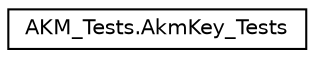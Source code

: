 digraph "Graphical Class Hierarchy"
{
 // LATEX_PDF_SIZE
  edge [fontname="Helvetica",fontsize="10",labelfontname="Helvetica",labelfontsize="10"];
  node [fontname="Helvetica",fontsize="10",shape=record];
  rankdir="LR";
  Node0 [label="AKM_Tests.AkmKey_Tests",height=0.2,width=0.4,color="black", fillcolor="white", style="filled",URL="$class_a_k_m___tests_1_1_akm_key___tests.html",tooltip=" "];
}
